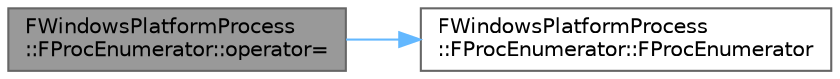 digraph "FWindowsPlatformProcess::FProcEnumerator::operator="
{
 // INTERACTIVE_SVG=YES
 // LATEX_PDF_SIZE
  bgcolor="transparent";
  edge [fontname=Helvetica,fontsize=10,labelfontname=Helvetica,labelfontsize=10];
  node [fontname=Helvetica,fontsize=10,shape=box,height=0.2,width=0.4];
  rankdir="LR";
  Node1 [id="Node000001",label="FWindowsPlatformProcess\l::FProcEnumerator::operator=",height=0.2,width=0.4,color="gray40", fillcolor="grey60", style="filled", fontcolor="black",tooltip=" "];
  Node1 -> Node2 [id="edge1_Node000001_Node000002",color="steelblue1",style="solid",tooltip=" "];
  Node2 [id="Node000002",label="FWindowsPlatformProcess\l::FProcEnumerator::FProcEnumerator",height=0.2,width=0.4,color="grey40", fillcolor="white", style="filled",URL="$df/dd8/classFWindowsPlatformProcess_1_1FProcEnumerator.html#a1edbba1473ec6575e17f840fda951c90",tooltip=" "];
}
